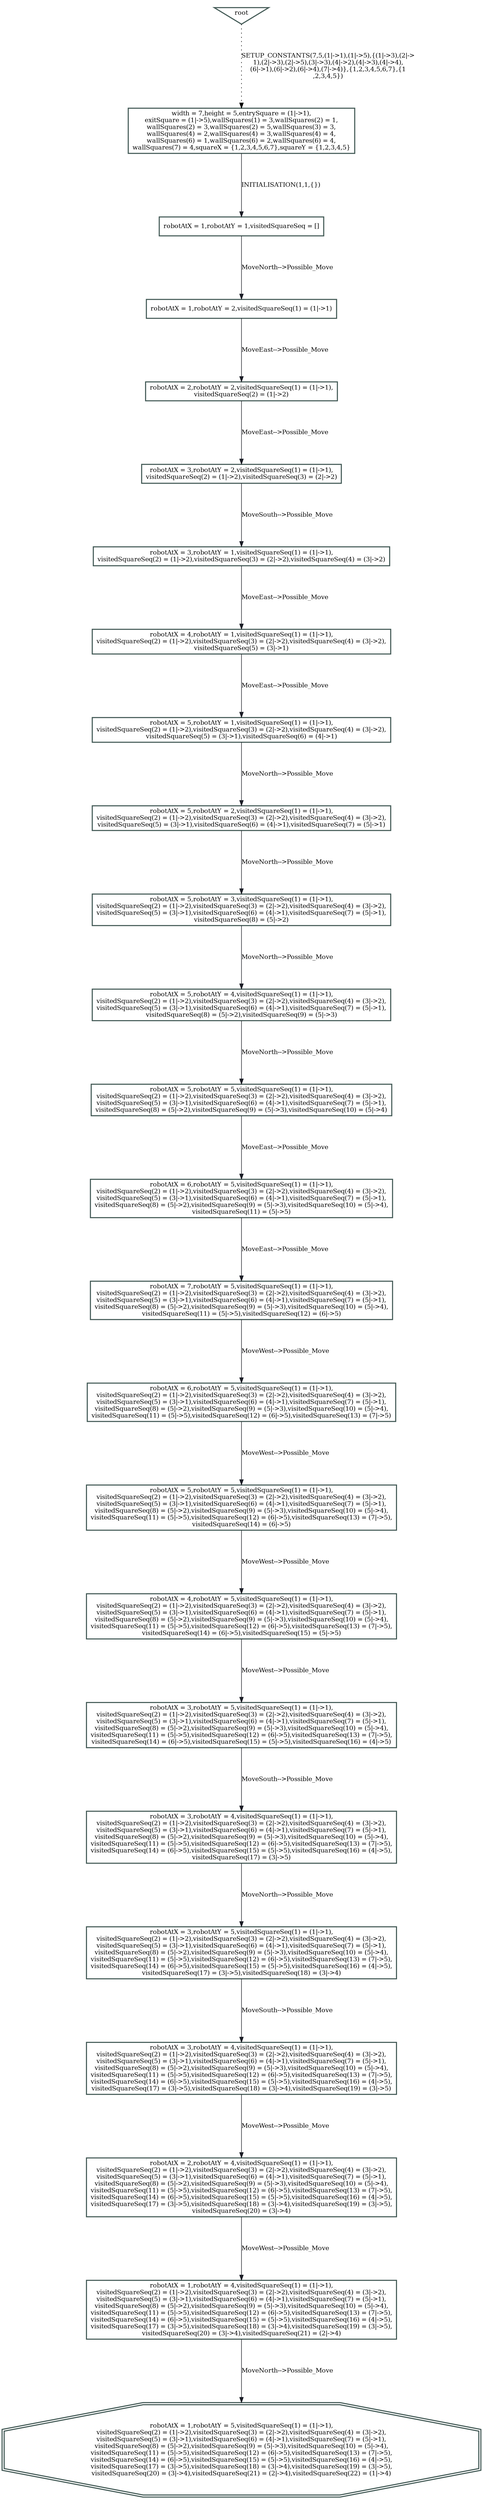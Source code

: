 digraph history {
graph [nodesep=1.5, ranksep=1.5];
root [shape=invtriangle, color="#425955", fontsize=12, penwidth=2, label="root"];

0 [shape=box, color="#425955", fontsize=12, penwidth=2, label="width = 7,height = 5,entrySquare = (1\|-\>1),\nexitSquare = (1\|-\>5),wallSquares(1) = 3,wallSquares(2) = 1,\nwallSquares(2) = 3,wallSquares(2) = 5,wallSquares(3) = 3,\nwallSquares(4) = 2,wallSquares(4) = 3,wallSquares(4) = 4,\nwallSquares(6) = 1,wallSquares(6) = 2,wallSquares(6) = 4,\nwallSquares(7) = 4,squareX = \{1,2,3,4,5,6,7\},squareY = \{1,2,3,4,5\}"];

1 [shape=box, color="#425955", fontsize=12, penwidth=2, label="robotAtX = 1,robotAtY = 1,visitedSquareSeq = []"];

2 [shape=box, color="#425955", fontsize=12, penwidth=2, label="robotAtX = 1,robotAtY = 2,visitedSquareSeq(1) = (1\|-\>1)"];

3 [shape=box, color="#425955", fontsize=12, penwidth=2, label="robotAtX = 2,robotAtY = 2,visitedSquareSeq(1) = (1\|-\>1),\nvisitedSquareSeq(2) = (1\|-\>2)"];

5 [shape=box, color="#425955", fontsize=12, penwidth=2, label="robotAtX = 3,robotAtY = 2,visitedSquareSeq(1) = (1\|-\>1),\nvisitedSquareSeq(2) = (1\|-\>2),visitedSquareSeq(3) = (2\|-\>2)"];

7 [shape=box, color="#425955", fontsize=12, penwidth=2, label="robotAtX = 3,robotAtY = 1,visitedSquareSeq(1) = (1\|-\>1),\nvisitedSquareSeq(2) = (1\|-\>2),visitedSquareSeq(3) = (2\|-\>2),visitedSquareSeq(4) = (3\|-\>2)"];

10 [shape=box, color="#425955", fontsize=12, penwidth=2, label="robotAtX = 4,robotAtY = 1,visitedSquareSeq(1) = (1\|-\>1),\nvisitedSquareSeq(2) = (1\|-\>2),visitedSquareSeq(3) = (2\|-\>2),visitedSquareSeq(4) = (3\|-\>2),\nvisitedSquareSeq(5) = (3\|-\>1)"];

11 [shape=box, color="#425955", fontsize=12, penwidth=2, label="robotAtX = 5,robotAtY = 1,visitedSquareSeq(1) = (1\|-\>1),\nvisitedSquareSeq(2) = (1\|-\>2),visitedSquareSeq(3) = (2\|-\>2),visitedSquareSeq(4) = (3\|-\>2),\nvisitedSquareSeq(5) = (3\|-\>1),visitedSquareSeq(6) = (4\|-\>1)"];

13 [shape=box, color="#425955", fontsize=12, penwidth=2, label="robotAtX = 5,robotAtY = 2,visitedSquareSeq(1) = (1\|-\>1),\nvisitedSquareSeq(2) = (1\|-\>2),visitedSquareSeq(3) = (2\|-\>2),visitedSquareSeq(4) = (3\|-\>2),\nvisitedSquareSeq(5) = (3\|-\>1),visitedSquareSeq(6) = (4\|-\>1),visitedSquareSeq(7) = (5\|-\>1)"];

15 [shape=box, color="#425955", fontsize=12, penwidth=2, label="robotAtX = 5,robotAtY = 3,visitedSquareSeq(1) = (1\|-\>1),\nvisitedSquareSeq(2) = (1\|-\>2),visitedSquareSeq(3) = (2\|-\>2),visitedSquareSeq(4) = (3\|-\>2),\nvisitedSquareSeq(5) = (3\|-\>1),visitedSquareSeq(6) = (4\|-\>1),visitedSquareSeq(7) = (5\|-\>1),\nvisitedSquareSeq(8) = (5\|-\>2)"];

17 [shape=box, color="#425955", fontsize=12, penwidth=2, label="robotAtX = 5,robotAtY = 4,visitedSquareSeq(1) = (1\|-\>1),\nvisitedSquareSeq(2) = (1\|-\>2),visitedSquareSeq(3) = (2\|-\>2),visitedSquareSeq(4) = (3\|-\>2),\nvisitedSquareSeq(5) = (3\|-\>1),visitedSquareSeq(6) = (4\|-\>1),visitedSquareSeq(7) = (5\|-\>1),\nvisitedSquareSeq(8) = (5\|-\>2),visitedSquareSeq(9) = (5\|-\>3)"];

20 [shape=box, color="#425955", fontsize=12, penwidth=2, label="robotAtX = 5,robotAtY = 5,visitedSquareSeq(1) = (1\|-\>1),\nvisitedSquareSeq(2) = (1\|-\>2),visitedSquareSeq(3) = (2\|-\>2),visitedSquareSeq(4) = (3\|-\>2),\nvisitedSquareSeq(5) = (3\|-\>1),visitedSquareSeq(6) = (4\|-\>1),visitedSquareSeq(7) = (5\|-\>1),\nvisitedSquareSeq(8) = (5\|-\>2),visitedSquareSeq(9) = (5\|-\>3),visitedSquareSeq(10) = (5\|-\>4)"];

22 [shape=box, color="#425955", fontsize=12, penwidth=2, label="robotAtX = 6,robotAtY = 5,visitedSquareSeq(1) = (1\|-\>1),\nvisitedSquareSeq(2) = (1\|-\>2),visitedSquareSeq(3) = (2\|-\>2),visitedSquareSeq(4) = (3\|-\>2),\nvisitedSquareSeq(5) = (3\|-\>1),visitedSquareSeq(6) = (4\|-\>1),visitedSquareSeq(7) = (5\|-\>1),\nvisitedSquareSeq(8) = (5\|-\>2),visitedSquareSeq(9) = (5\|-\>3),visitedSquareSeq(10) = (5\|-\>4),\nvisitedSquareSeq(11) = (5\|-\>5)"];

25 [shape=box, color="#425955", fontsize=12, penwidth=2, label="robotAtX = 7,robotAtY = 5,visitedSquareSeq(1) = (1\|-\>1),\nvisitedSquareSeq(2) = (1\|-\>2),visitedSquareSeq(3) = (2\|-\>2),visitedSquareSeq(4) = (3\|-\>2),\nvisitedSquareSeq(5) = (3\|-\>1),visitedSquareSeq(6) = (4\|-\>1),visitedSquareSeq(7) = (5\|-\>1),\nvisitedSquareSeq(8) = (5\|-\>2),visitedSquareSeq(9) = (5\|-\>3),visitedSquareSeq(10) = (5\|-\>4),\nvisitedSquareSeq(11) = (5\|-\>5),visitedSquareSeq(12) = (6\|-\>5)"];

27 [shape=box, color="#425955", fontsize=12, penwidth=2, label="robotAtX = 6,robotAtY = 5,visitedSquareSeq(1) = (1\|-\>1),\nvisitedSquareSeq(2) = (1\|-\>2),visitedSquareSeq(3) = (2\|-\>2),visitedSquareSeq(4) = (3\|-\>2),\nvisitedSquareSeq(5) = (3\|-\>1),visitedSquareSeq(6) = (4\|-\>1),visitedSquareSeq(7) = (5\|-\>1),\nvisitedSquareSeq(8) = (5\|-\>2),visitedSquareSeq(9) = (5\|-\>3),visitedSquareSeq(10) = (5\|-\>4),\nvisitedSquareSeq(11) = (5\|-\>5),visitedSquareSeq(12) = (6\|-\>5),visitedSquareSeq(13) = (7\|-\>5)"];

29 [shape=box, color="#425955", fontsize=12, penwidth=2, label="robotAtX = 5,robotAtY = 5,visitedSquareSeq(1) = (1\|-\>1),\nvisitedSquareSeq(2) = (1\|-\>2),visitedSquareSeq(3) = (2\|-\>2),visitedSquareSeq(4) = (3\|-\>2),\nvisitedSquareSeq(5) = (3\|-\>1),visitedSquareSeq(6) = (4\|-\>1),visitedSquareSeq(7) = (5\|-\>1),\nvisitedSquareSeq(8) = (5\|-\>2),visitedSquareSeq(9) = (5\|-\>3),visitedSquareSeq(10) = (5\|-\>4),\nvisitedSquareSeq(11) = (5\|-\>5),visitedSquareSeq(12) = (6\|-\>5),visitedSquareSeq(13) = (7\|-\>5),\nvisitedSquareSeq(14) = (6\|-\>5)"];

32 [shape=box, color="#425955", fontsize=12, penwidth=2, label="robotAtX = 4,robotAtY = 5,visitedSquareSeq(1) = (1\|-\>1),\nvisitedSquareSeq(2) = (1\|-\>2),visitedSquareSeq(3) = (2\|-\>2),visitedSquareSeq(4) = (3\|-\>2),\nvisitedSquareSeq(5) = (3\|-\>1),visitedSquareSeq(6) = (4\|-\>1),visitedSquareSeq(7) = (5\|-\>1),\nvisitedSquareSeq(8) = (5\|-\>2),visitedSquareSeq(9) = (5\|-\>3),visitedSquareSeq(10) = (5\|-\>4),\nvisitedSquareSeq(11) = (5\|-\>5),visitedSquareSeq(12) = (6\|-\>5),visitedSquareSeq(13) = (7\|-\>5),\nvisitedSquareSeq(14) = (6\|-\>5),visitedSquareSeq(15) = (5\|-\>5)"];

34 [shape=box, color="#425955", fontsize=12, penwidth=2, label="robotAtX = 3,robotAtY = 5,visitedSquareSeq(1) = (1\|-\>1),\nvisitedSquareSeq(2) = (1\|-\>2),visitedSquareSeq(3) = (2\|-\>2),visitedSquareSeq(4) = (3\|-\>2),\nvisitedSquareSeq(5) = (3\|-\>1),visitedSquareSeq(6) = (4\|-\>1),visitedSquareSeq(7) = (5\|-\>1),\nvisitedSquareSeq(8) = (5\|-\>2),visitedSquareSeq(9) = (5\|-\>3),visitedSquareSeq(10) = (5\|-\>4),\nvisitedSquareSeq(11) = (5\|-\>5),visitedSquareSeq(12) = (6\|-\>5),visitedSquareSeq(13) = (7\|-\>5),\nvisitedSquareSeq(14) = (6\|-\>5),visitedSquareSeq(15) = (5\|-\>5),visitedSquareSeq(16) = (4\|-\>5)"];

36 [shape=box, color="#425955", fontsize=12, penwidth=2, label="robotAtX = 3,robotAtY = 4,visitedSquareSeq(1) = (1\|-\>1),\nvisitedSquareSeq(2) = (1\|-\>2),visitedSquareSeq(3) = (2\|-\>2),visitedSquareSeq(4) = (3\|-\>2),\nvisitedSquareSeq(5) = (3\|-\>1),visitedSquareSeq(6) = (4\|-\>1),visitedSquareSeq(7) = (5\|-\>1),\nvisitedSquareSeq(8) = (5\|-\>2),visitedSquareSeq(9) = (5\|-\>3),visitedSquareSeq(10) = (5\|-\>4),\nvisitedSquareSeq(11) = (5\|-\>5),visitedSquareSeq(12) = (6\|-\>5),visitedSquareSeq(13) = (7\|-\>5),\nvisitedSquareSeq(14) = (6\|-\>5),visitedSquareSeq(15) = (5\|-\>5),visitedSquareSeq(16) = (4\|-\>5),\nvisitedSquareSeq(17) = (3\|-\>5)"];

37 [shape=box, color="#425955", fontsize=12, penwidth=2, label="robotAtX = 3,robotAtY = 5,visitedSquareSeq(1) = (1\|-\>1),\nvisitedSquareSeq(2) = (1\|-\>2),visitedSquareSeq(3) = (2\|-\>2),visitedSquareSeq(4) = (3\|-\>2),\nvisitedSquareSeq(5) = (3\|-\>1),visitedSquareSeq(6) = (4\|-\>1),visitedSquareSeq(7) = (5\|-\>1),\nvisitedSquareSeq(8) = (5\|-\>2),visitedSquareSeq(9) = (5\|-\>3),visitedSquareSeq(10) = (5\|-\>4),\nvisitedSquareSeq(11) = (5\|-\>5),visitedSquareSeq(12) = (6\|-\>5),visitedSquareSeq(13) = (7\|-\>5),\nvisitedSquareSeq(14) = (6\|-\>5),visitedSquareSeq(15) = (5\|-\>5),visitedSquareSeq(16) = (4\|-\>5),\nvisitedSquareSeq(17) = (3\|-\>5),visitedSquareSeq(18) = (3\|-\>4)"];

40 [shape=box, color="#425955", fontsize=12, penwidth=2, label="robotAtX = 3,robotAtY = 4,visitedSquareSeq(1) = (1\|-\>1),\nvisitedSquareSeq(2) = (1\|-\>2),visitedSquareSeq(3) = (2\|-\>2),visitedSquareSeq(4) = (3\|-\>2),\nvisitedSquareSeq(5) = (3\|-\>1),visitedSquareSeq(6) = (4\|-\>1),visitedSquareSeq(7) = (5\|-\>1),\nvisitedSquareSeq(8) = (5\|-\>2),visitedSquareSeq(9) = (5\|-\>3),visitedSquareSeq(10) = (5\|-\>4),\nvisitedSquareSeq(11) = (5\|-\>5),visitedSquareSeq(12) = (6\|-\>5),visitedSquareSeq(13) = (7\|-\>5),\nvisitedSquareSeq(14) = (6\|-\>5),visitedSquareSeq(15) = (5\|-\>5),visitedSquareSeq(16) = (4\|-\>5),\nvisitedSquareSeq(17) = (3\|-\>5),visitedSquareSeq(18) = (3\|-\>4),visitedSquareSeq(19) = (3\|-\>5)"];

42 [shape=box, color="#425955", fontsize=12, penwidth=2, label="robotAtX = 2,robotAtY = 4,visitedSquareSeq(1) = (1\|-\>1),\nvisitedSquareSeq(2) = (1\|-\>2),visitedSquareSeq(3) = (2\|-\>2),visitedSquareSeq(4) = (3\|-\>2),\nvisitedSquareSeq(5) = (3\|-\>1),visitedSquareSeq(6) = (4\|-\>1),visitedSquareSeq(7) = (5\|-\>1),\nvisitedSquareSeq(8) = (5\|-\>2),visitedSquareSeq(9) = (5\|-\>3),visitedSquareSeq(10) = (5\|-\>4),\nvisitedSquareSeq(11) = (5\|-\>5),visitedSquareSeq(12) = (6\|-\>5),visitedSquareSeq(13) = (7\|-\>5),\nvisitedSquareSeq(14) = (6\|-\>5),visitedSquareSeq(15) = (5\|-\>5),visitedSquareSeq(16) = (4\|-\>5),\nvisitedSquareSeq(17) = (3\|-\>5),visitedSquareSeq(18) = (3\|-\>4),visitedSquareSeq(19) = (3\|-\>5),\nvisitedSquareSeq(20) = (3\|-\>4)"];

44 [shape=box, color="#425955", fontsize=12, penwidth=2, label="robotAtX = 1,robotAtY = 4,visitedSquareSeq(1) = (1\|-\>1),\nvisitedSquareSeq(2) = (1\|-\>2),visitedSquareSeq(3) = (2\|-\>2),visitedSquareSeq(4) = (3\|-\>2),\nvisitedSquareSeq(5) = (3\|-\>1),visitedSquareSeq(6) = (4\|-\>1),visitedSquareSeq(7) = (5\|-\>1),\nvisitedSquareSeq(8) = (5\|-\>2),visitedSquareSeq(9) = (5\|-\>3),visitedSquareSeq(10) = (5\|-\>4),\nvisitedSquareSeq(11) = (5\|-\>5),visitedSquareSeq(12) = (6\|-\>5),visitedSquareSeq(13) = (7\|-\>5),\nvisitedSquareSeq(14) = (6\|-\>5),visitedSquareSeq(15) = (5\|-\>5),visitedSquareSeq(16) = (4\|-\>5),\nvisitedSquareSeq(17) = (3\|-\>5),visitedSquareSeq(18) = (3\|-\>4),visitedSquareSeq(19) = (3\|-\>5),\nvisitedSquareSeq(20) = (3\|-\>4),visitedSquareSeq(21) = (2\|-\>4)"];

45 [shape=doubleoctagon, color="#425955", fontsize=12, penwidth=2, label="robotAtX = 1,robotAtY = 5,visitedSquareSeq(1) = (1\|-\>1),\nvisitedSquareSeq(2) = (1\|-\>2),visitedSquareSeq(3) = (2\|-\>2),visitedSquareSeq(4) = (3\|-\>2),\nvisitedSquareSeq(5) = (3\|-\>1),visitedSquareSeq(6) = (4\|-\>1),visitedSquareSeq(7) = (5\|-\>1),\nvisitedSquareSeq(8) = (5\|-\>2),visitedSquareSeq(9) = (5\|-\>3),visitedSquareSeq(10) = (5\|-\>4),\nvisitedSquareSeq(11) = (5\|-\>5),visitedSquareSeq(12) = (6\|-\>5),visitedSquareSeq(13) = (7\|-\>5),\nvisitedSquareSeq(14) = (6\|-\>5),visitedSquareSeq(15) = (5\|-\>5),visitedSquareSeq(16) = (4\|-\>5),\nvisitedSquareSeq(17) = (3\|-\>5),visitedSquareSeq(18) = (3\|-\>4),visitedSquareSeq(19) = (3\|-\>5),\nvisitedSquareSeq(20) = (3\|-\>4),visitedSquareSeq(21) = (2\|-\>4),visitedSquareSeq(22) = (1\|-\>4)"];

root -> 0 [style = dotted, color = black, label="SETUP_CONSTANTS(7,5,(1\|-\>1),(1\|-\>5),\{(1\|-\>3),(2\|-\>\n1),(2\|-\>3),(2\|-\>5),(3\|-\>3),(4\|-\>2),(4\|-\>3),(4\|-\>4),\n(6\|-\>1),(6\|-\>2),(6\|-\>4),(7\|-\>4)\},\{1,2,3,4,5,6,7\},\{1\n,2,3,4,5\})", fontsize=12];

0 -> 1 [color = "#1B1D26", label="INITIALISATION(1,1,\{\})", fontsize=12];

1 -> 2 [color = "#1B1D26", label="MoveNorth--\>Possible_Move", fontsize=12];

2 -> 3 [color = "#1B1D26", label="MoveEast--\>Possible_Move", fontsize=12];

3 -> 5 [color = "#1B1D26", label="MoveEast--\>Possible_Move", fontsize=12];

5 -> 7 [color = "#1B1D26", label="MoveSouth--\>Possible_Move", fontsize=12];

7 -> 10 [color = "#1B1D26", label="MoveEast--\>Possible_Move", fontsize=12];

10 -> 11 [color = "#1B1D26", label="MoveEast--\>Possible_Move", fontsize=12];

11 -> 13 [color = "#1B1D26", label="MoveNorth--\>Possible_Move", fontsize=12];

13 -> 15 [color = "#1B1D26", label="MoveNorth--\>Possible_Move", fontsize=12];

15 -> 17 [color = "#1B1D26", label="MoveNorth--\>Possible_Move", fontsize=12];

17 -> 20 [color = "#1B1D26", label="MoveNorth--\>Possible_Move", fontsize=12];

20 -> 22 [color = "#1B1D26", label="MoveEast--\>Possible_Move", fontsize=12];

22 -> 25 [color = "#1B1D26", label="MoveEast--\>Possible_Move", fontsize=12];

25 -> 27 [color = "#1B1D26", label="MoveWest--\>Possible_Move", fontsize=12];

27 -> 29 [color = "#1B1D26", label="MoveWest--\>Possible_Move", fontsize=12];

29 -> 32 [color = "#1B1D26", label="MoveWest--\>Possible_Move", fontsize=12];

32 -> 34 [color = "#1B1D26", label="MoveWest--\>Possible_Move", fontsize=12];

34 -> 36 [color = "#1B1D26", label="MoveSouth--\>Possible_Move", fontsize=12];

36 -> 37 [color = "#1B1D26", label="MoveNorth--\>Possible_Move", fontsize=12];

37 -> 40 [color = "#1B1D26", label="MoveSouth--\>Possible_Move", fontsize=12];

40 -> 42 [color = "#1B1D26", label="MoveWest--\>Possible_Move", fontsize=12];

42 -> 44 [color = "#1B1D26", label="MoveWest--\>Possible_Move", fontsize=12];

44 -> 45 [color = "#1B1D26", label="MoveNorth--\>Possible_Move", fontsize=12];

}
